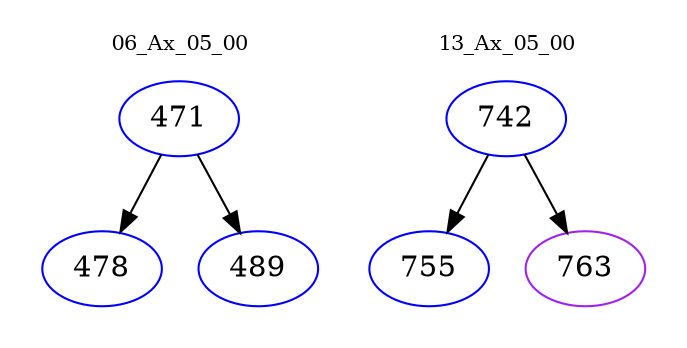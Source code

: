 digraph{
subgraph cluster_0 {
color = white
label = "06_Ax_05_00";
fontsize=10;
T0_471 [label="471", color="blue"]
T0_471 -> T0_478 [color="black"]
T0_478 [label="478", color="blue"]
T0_471 -> T0_489 [color="black"]
T0_489 [label="489", color="blue"]
}
subgraph cluster_1 {
color = white
label = "13_Ax_05_00";
fontsize=10;
T1_742 [label="742", color="blue"]
T1_742 -> T1_755 [color="black"]
T1_755 [label="755", color="blue"]
T1_742 -> T1_763 [color="black"]
T1_763 [label="763", color="purple"]
}
}
